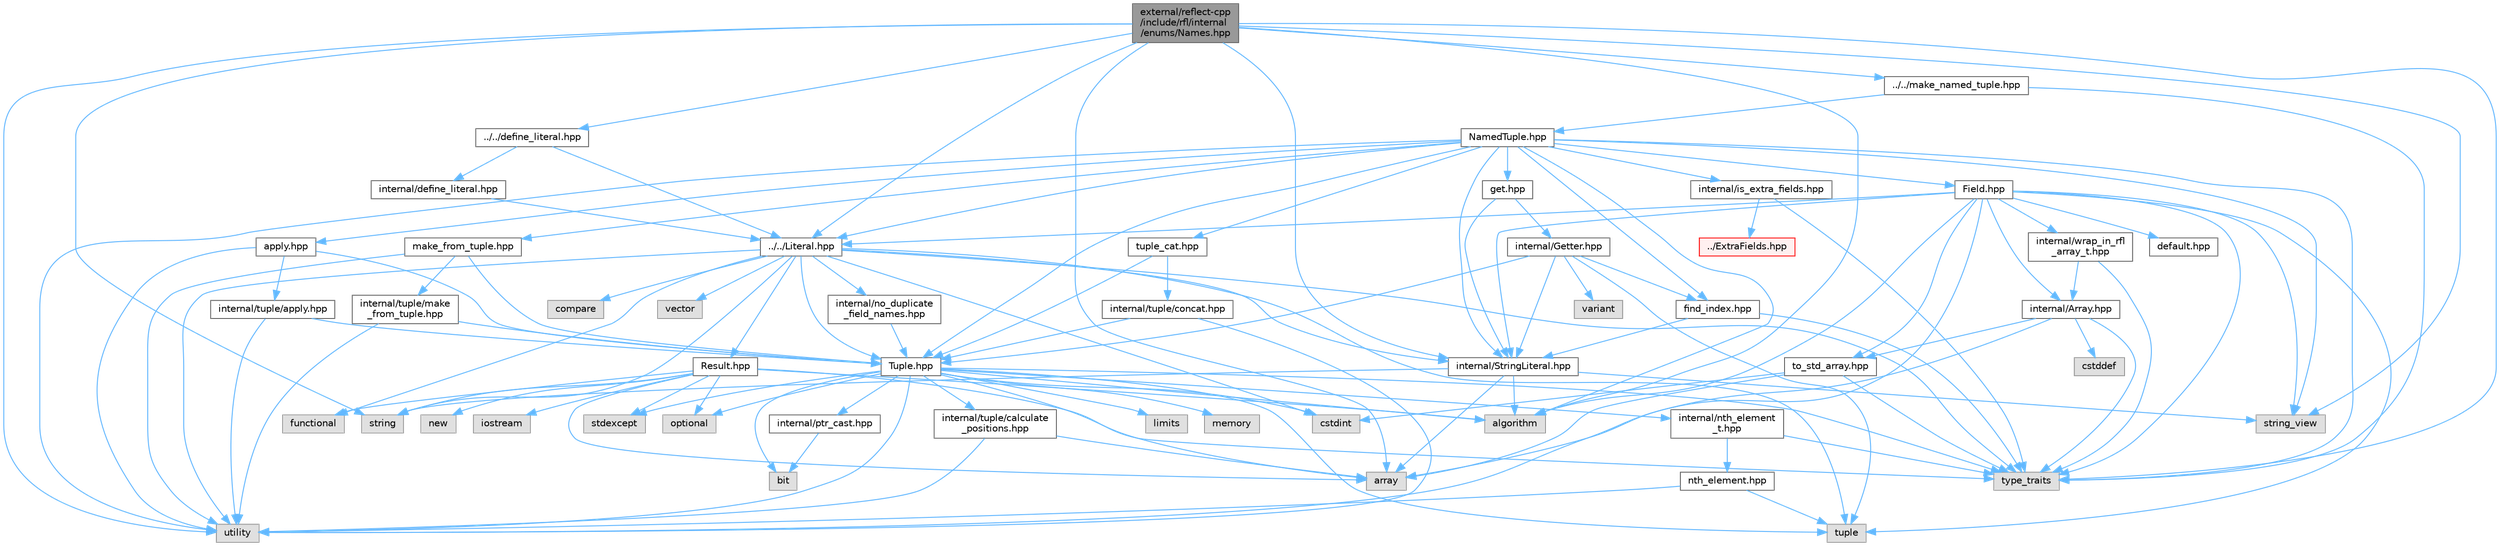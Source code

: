 digraph "external/reflect-cpp/include/rfl/internal/enums/Names.hpp"
{
 // LATEX_PDF_SIZE
  bgcolor="transparent";
  edge [fontname=Helvetica,fontsize=10,labelfontname=Helvetica,labelfontsize=10];
  node [fontname=Helvetica,fontsize=10,shape=box,height=0.2,width=0.4];
  Node1 [id="Node000001",label="external/reflect-cpp\l/include/rfl/internal\l/enums/Names.hpp",height=0.2,width=0.4,color="gray40", fillcolor="grey60", style="filled", fontcolor="black",tooltip=" "];
  Node1 -> Node2 [id="edge1_Node000001_Node000002",color="steelblue1",style="solid",tooltip=" "];
  Node2 [id="Node000002",label="algorithm",height=0.2,width=0.4,color="grey60", fillcolor="#E0E0E0", style="filled",tooltip=" "];
  Node1 -> Node3 [id="edge2_Node000001_Node000003",color="steelblue1",style="solid",tooltip=" "];
  Node3 [id="Node000003",label="array",height=0.2,width=0.4,color="grey60", fillcolor="#E0E0E0", style="filled",tooltip=" "];
  Node1 -> Node4 [id="edge3_Node000001_Node000004",color="steelblue1",style="solid",tooltip=" "];
  Node4 [id="Node000004",label="string",height=0.2,width=0.4,color="grey60", fillcolor="#E0E0E0", style="filled",tooltip=" "];
  Node1 -> Node5 [id="edge4_Node000001_Node000005",color="steelblue1",style="solid",tooltip=" "];
  Node5 [id="Node000005",label="string_view",height=0.2,width=0.4,color="grey60", fillcolor="#E0E0E0", style="filled",tooltip=" "];
  Node1 -> Node6 [id="edge5_Node000001_Node000006",color="steelblue1",style="solid",tooltip=" "];
  Node6 [id="Node000006",label="type_traits",height=0.2,width=0.4,color="grey60", fillcolor="#E0E0E0", style="filled",tooltip=" "];
  Node1 -> Node7 [id="edge6_Node000001_Node000007",color="steelblue1",style="solid",tooltip=" "];
  Node7 [id="Node000007",label="utility",height=0.2,width=0.4,color="grey60", fillcolor="#E0E0E0", style="filled",tooltip=" "];
  Node1 -> Node8 [id="edge7_Node000001_Node000008",color="steelblue1",style="solid",tooltip=" "];
  Node8 [id="Node000008",label="../../Literal.hpp",height=0.2,width=0.4,color="grey40", fillcolor="white", style="filled",URL="$_literal_8hpp.html",tooltip=" "];
  Node8 -> Node9 [id="edge8_Node000008_Node000009",color="steelblue1",style="solid",tooltip=" "];
  Node9 [id="Node000009",label="compare",height=0.2,width=0.4,color="grey60", fillcolor="#E0E0E0", style="filled",tooltip=" "];
  Node8 -> Node10 [id="edge9_Node000008_Node000010",color="steelblue1",style="solid",tooltip=" "];
  Node10 [id="Node000010",label="cstdint",height=0.2,width=0.4,color="grey60", fillcolor="#E0E0E0", style="filled",tooltip=" "];
  Node8 -> Node11 [id="edge10_Node000008_Node000011",color="steelblue1",style="solid",tooltip=" "];
  Node11 [id="Node000011",label="functional",height=0.2,width=0.4,color="grey60", fillcolor="#E0E0E0", style="filled",tooltip=" "];
  Node8 -> Node4 [id="edge11_Node000008_Node000004",color="steelblue1",style="solid",tooltip=" "];
  Node8 -> Node12 [id="edge12_Node000008_Node000012",color="steelblue1",style="solid",tooltip=" "];
  Node12 [id="Node000012",label="tuple",height=0.2,width=0.4,color="grey60", fillcolor="#E0E0E0", style="filled",tooltip=" "];
  Node8 -> Node6 [id="edge13_Node000008_Node000006",color="steelblue1",style="solid",tooltip=" "];
  Node8 -> Node7 [id="edge14_Node000008_Node000007",color="steelblue1",style="solid",tooltip=" "];
  Node8 -> Node13 [id="edge15_Node000008_Node000013",color="steelblue1",style="solid",tooltip=" "];
  Node13 [id="Node000013",label="vector",height=0.2,width=0.4,color="grey60", fillcolor="#E0E0E0", style="filled",tooltip=" "];
  Node8 -> Node14 [id="edge16_Node000008_Node000014",color="steelblue1",style="solid",tooltip=" "];
  Node14 [id="Node000014",label="Result.hpp",height=0.2,width=0.4,color="grey40", fillcolor="white", style="filled",URL="$_result_8hpp.html",tooltip=" "];
  Node14 -> Node2 [id="edge17_Node000014_Node000002",color="steelblue1",style="solid",tooltip=" "];
  Node14 -> Node3 [id="edge18_Node000014_Node000003",color="steelblue1",style="solid",tooltip=" "];
  Node14 -> Node11 [id="edge19_Node000014_Node000011",color="steelblue1",style="solid",tooltip=" "];
  Node14 -> Node15 [id="edge20_Node000014_Node000015",color="steelblue1",style="solid",tooltip=" "];
  Node15 [id="Node000015",label="iostream",height=0.2,width=0.4,color="grey60", fillcolor="#E0E0E0", style="filled",tooltip=" "];
  Node14 -> Node16 [id="edge21_Node000014_Node000016",color="steelblue1",style="solid",tooltip=" "];
  Node16 [id="Node000016",label="new",height=0.2,width=0.4,color="grey60", fillcolor="#E0E0E0", style="filled",tooltip=" "];
  Node14 -> Node17 [id="edge22_Node000014_Node000017",color="steelblue1",style="solid",tooltip=" "];
  Node17 [id="Node000017",label="optional",height=0.2,width=0.4,color="grey60", fillcolor="#E0E0E0", style="filled",tooltip=" "];
  Node14 -> Node18 [id="edge23_Node000014_Node000018",color="steelblue1",style="solid",tooltip=" "];
  Node18 [id="Node000018",label="stdexcept",height=0.2,width=0.4,color="grey60", fillcolor="#E0E0E0", style="filled",tooltip=" "];
  Node14 -> Node4 [id="edge24_Node000014_Node000004",color="steelblue1",style="solid",tooltip=" "];
  Node14 -> Node6 [id="edge25_Node000014_Node000006",color="steelblue1",style="solid",tooltip=" "];
  Node8 -> Node19 [id="edge26_Node000008_Node000019",color="steelblue1",style="solid",tooltip=" "];
  Node19 [id="Node000019",label="Tuple.hpp",height=0.2,width=0.4,color="grey40", fillcolor="white", style="filled",URL="$_tuple_8hpp.html",tooltip=" "];
  Node19 -> Node2 [id="edge27_Node000019_Node000002",color="steelblue1",style="solid",tooltip=" "];
  Node19 -> Node3 [id="edge28_Node000019_Node000003",color="steelblue1",style="solid",tooltip=" "];
  Node19 -> Node20 [id="edge29_Node000019_Node000020",color="steelblue1",style="solid",tooltip=" "];
  Node20 [id="Node000020",label="bit",height=0.2,width=0.4,color="grey60", fillcolor="#E0E0E0", style="filled",tooltip=" "];
  Node19 -> Node10 [id="edge30_Node000019_Node000010",color="steelblue1",style="solid",tooltip=" "];
  Node19 -> Node21 [id="edge31_Node000019_Node000021",color="steelblue1",style="solid",tooltip=" "];
  Node21 [id="Node000021",label="limits",height=0.2,width=0.4,color="grey60", fillcolor="#E0E0E0", style="filled",tooltip=" "];
  Node19 -> Node22 [id="edge32_Node000019_Node000022",color="steelblue1",style="solid",tooltip=" "];
  Node22 [id="Node000022",label="memory",height=0.2,width=0.4,color="grey60", fillcolor="#E0E0E0", style="filled",tooltip=" "];
  Node19 -> Node17 [id="edge33_Node000019_Node000017",color="steelblue1",style="solid",tooltip=" "];
  Node19 -> Node18 [id="edge34_Node000019_Node000018",color="steelblue1",style="solid",tooltip=" "];
  Node19 -> Node12 [id="edge35_Node000019_Node000012",color="steelblue1",style="solid",tooltip=" "];
  Node19 -> Node6 [id="edge36_Node000019_Node000006",color="steelblue1",style="solid",tooltip=" "];
  Node19 -> Node7 [id="edge37_Node000019_Node000007",color="steelblue1",style="solid",tooltip=" "];
  Node19 -> Node23 [id="edge38_Node000019_Node000023",color="steelblue1",style="solid",tooltip=" "];
  Node23 [id="Node000023",label="internal/nth_element\l_t.hpp",height=0.2,width=0.4,color="grey40", fillcolor="white", style="filled",URL="$nth__element__t_8hpp.html",tooltip=" "];
  Node23 -> Node6 [id="edge39_Node000023_Node000006",color="steelblue1",style="solid",tooltip=" "];
  Node23 -> Node24 [id="edge40_Node000023_Node000024",color="steelblue1",style="solid",tooltip=" "];
  Node24 [id="Node000024",label="nth_element.hpp",height=0.2,width=0.4,color="grey40", fillcolor="white", style="filled",URL="$nth__element_8hpp.html",tooltip=" "];
  Node24 -> Node12 [id="edge41_Node000024_Node000012",color="steelblue1",style="solid",tooltip=" "];
  Node24 -> Node7 [id="edge42_Node000024_Node000007",color="steelblue1",style="solid",tooltip=" "];
  Node19 -> Node25 [id="edge43_Node000019_Node000025",color="steelblue1",style="solid",tooltip=" "];
  Node25 [id="Node000025",label="internal/ptr_cast.hpp",height=0.2,width=0.4,color="grey40", fillcolor="white", style="filled",URL="$ptr__cast_8hpp.html",tooltip=" "];
  Node25 -> Node20 [id="edge44_Node000025_Node000020",color="steelblue1",style="solid",tooltip=" "];
  Node19 -> Node26 [id="edge45_Node000019_Node000026",color="steelblue1",style="solid",tooltip=" "];
  Node26 [id="Node000026",label="internal/tuple/calculate\l_positions.hpp",height=0.2,width=0.4,color="grey40", fillcolor="white", style="filled",URL="$calculate__positions_8hpp.html",tooltip=" "];
  Node26 -> Node3 [id="edge46_Node000026_Node000003",color="steelblue1",style="solid",tooltip=" "];
  Node26 -> Node7 [id="edge47_Node000026_Node000007",color="steelblue1",style="solid",tooltip=" "];
  Node8 -> Node27 [id="edge48_Node000008_Node000027",color="steelblue1",style="solid",tooltip=" "];
  Node27 [id="Node000027",label="internal/StringLiteral.hpp",height=0.2,width=0.4,color="grey40", fillcolor="white", style="filled",URL="$_string_literal_8hpp.html",tooltip=" "];
  Node27 -> Node2 [id="edge49_Node000027_Node000002",color="steelblue1",style="solid",tooltip=" "];
  Node27 -> Node3 [id="edge50_Node000027_Node000003",color="steelblue1",style="solid",tooltip=" "];
  Node27 -> Node4 [id="edge51_Node000027_Node000004",color="steelblue1",style="solid",tooltip=" "];
  Node27 -> Node5 [id="edge52_Node000027_Node000005",color="steelblue1",style="solid",tooltip=" "];
  Node8 -> Node28 [id="edge53_Node000008_Node000028",color="steelblue1",style="solid",tooltip=" "];
  Node28 [id="Node000028",label="internal/no_duplicate\l_field_names.hpp",height=0.2,width=0.4,color="grey40", fillcolor="white", style="filled",URL="$no__duplicate__field__names_8hpp.html",tooltip=" "];
  Node28 -> Node19 [id="edge54_Node000028_Node000019",color="steelblue1",style="solid",tooltip=" "];
  Node1 -> Node29 [id="edge55_Node000001_Node000029",color="steelblue1",style="solid",tooltip=" "];
  Node29 [id="Node000029",label="../../define_literal.hpp",height=0.2,width=0.4,color="grey40", fillcolor="white", style="filled",URL="$define__literal_8hpp.html",tooltip=" "];
  Node29 -> Node8 [id="edge56_Node000029_Node000008",color="steelblue1",style="solid",tooltip=" "];
  Node29 -> Node30 [id="edge57_Node000029_Node000030",color="steelblue1",style="solid",tooltip=" "];
  Node30 [id="Node000030",label="internal/define_literal.hpp",height=0.2,width=0.4,color="grey40", fillcolor="white", style="filled",URL="$internal_2define__literal_8hpp.html",tooltip=" "];
  Node30 -> Node8 [id="edge58_Node000030_Node000008",color="steelblue1",style="solid",tooltip=" "];
  Node1 -> Node31 [id="edge59_Node000001_Node000031",color="steelblue1",style="solid",tooltip=" "];
  Node31 [id="Node000031",label="../../make_named_tuple.hpp",height=0.2,width=0.4,color="grey40", fillcolor="white", style="filled",URL="$make__named__tuple_8hpp.html",tooltip=" "];
  Node31 -> Node6 [id="edge60_Node000031_Node000006",color="steelblue1",style="solid",tooltip=" "];
  Node31 -> Node32 [id="edge61_Node000031_Node000032",color="steelblue1",style="solid",tooltip=" "];
  Node32 [id="Node000032",label="NamedTuple.hpp",height=0.2,width=0.4,color="grey40", fillcolor="white", style="filled",URL="$_named_tuple_8hpp.html",tooltip=" "];
  Node32 -> Node2 [id="edge62_Node000032_Node000002",color="steelblue1",style="solid",tooltip=" "];
  Node32 -> Node5 [id="edge63_Node000032_Node000005",color="steelblue1",style="solid",tooltip=" "];
  Node32 -> Node6 [id="edge64_Node000032_Node000006",color="steelblue1",style="solid",tooltip=" "];
  Node32 -> Node7 [id="edge65_Node000032_Node000007",color="steelblue1",style="solid",tooltip=" "];
  Node32 -> Node33 [id="edge66_Node000032_Node000033",color="steelblue1",style="solid",tooltip=" "];
  Node33 [id="Node000033",label="Field.hpp",height=0.2,width=0.4,color="grey40", fillcolor="white", style="filled",URL="$_field_8hpp.html",tooltip=" "];
  Node33 -> Node2 [id="edge67_Node000033_Node000002",color="steelblue1",style="solid",tooltip=" "];
  Node33 -> Node5 [id="edge68_Node000033_Node000005",color="steelblue1",style="solid",tooltip=" "];
  Node33 -> Node12 [id="edge69_Node000033_Node000012",color="steelblue1",style="solid",tooltip=" "];
  Node33 -> Node6 [id="edge70_Node000033_Node000006",color="steelblue1",style="solid",tooltip=" "];
  Node33 -> Node7 [id="edge71_Node000033_Node000007",color="steelblue1",style="solid",tooltip=" "];
  Node33 -> Node8 [id="edge72_Node000033_Node000008",color="steelblue1",style="solid",tooltip=" "];
  Node33 -> Node34 [id="edge73_Node000033_Node000034",color="steelblue1",style="solid",tooltip=" "];
  Node34 [id="Node000034",label="default.hpp",height=0.2,width=0.4,color="grey40", fillcolor="white", style="filled",URL="$default_8hpp.html",tooltip=" "];
  Node33 -> Node35 [id="edge74_Node000033_Node000035",color="steelblue1",style="solid",tooltip=" "];
  Node35 [id="Node000035",label="internal/Array.hpp",height=0.2,width=0.4,color="grey40", fillcolor="white", style="filled",URL="$_array_8hpp.html",tooltip=" "];
  Node35 -> Node3 [id="edge75_Node000035_Node000003",color="steelblue1",style="solid",tooltip=" "];
  Node35 -> Node36 [id="edge76_Node000035_Node000036",color="steelblue1",style="solid",tooltip=" "];
  Node36 [id="Node000036",label="cstddef",height=0.2,width=0.4,color="grey60", fillcolor="#E0E0E0", style="filled",tooltip=" "];
  Node35 -> Node6 [id="edge77_Node000035_Node000006",color="steelblue1",style="solid",tooltip=" "];
  Node35 -> Node37 [id="edge78_Node000035_Node000037",color="steelblue1",style="solid",tooltip=" "];
  Node37 [id="Node000037",label="to_std_array.hpp",height=0.2,width=0.4,color="grey40", fillcolor="white", style="filled",URL="$to__std__array_8hpp.html",tooltip=" "];
  Node37 -> Node3 [id="edge79_Node000037_Node000003",color="steelblue1",style="solid",tooltip=" "];
  Node37 -> Node10 [id="edge80_Node000037_Node000010",color="steelblue1",style="solid",tooltip=" "];
  Node37 -> Node6 [id="edge81_Node000037_Node000006",color="steelblue1",style="solid",tooltip=" "];
  Node33 -> Node27 [id="edge82_Node000033_Node000027",color="steelblue1",style="solid",tooltip=" "];
  Node33 -> Node37 [id="edge83_Node000033_Node000037",color="steelblue1",style="solid",tooltip=" "];
  Node33 -> Node38 [id="edge84_Node000033_Node000038",color="steelblue1",style="solid",tooltip=" "];
  Node38 [id="Node000038",label="internal/wrap_in_rfl\l_array_t.hpp",height=0.2,width=0.4,color="grey40", fillcolor="white", style="filled",URL="$wrap__in__rfl__array__t_8hpp.html",tooltip=" "];
  Node38 -> Node6 [id="edge85_Node000038_Node000006",color="steelblue1",style="solid",tooltip=" "];
  Node38 -> Node35 [id="edge86_Node000038_Node000035",color="steelblue1",style="solid",tooltip=" "];
  Node32 -> Node8 [id="edge87_Node000032_Node000008",color="steelblue1",style="solid",tooltip=" "];
  Node32 -> Node19 [id="edge88_Node000032_Node000019",color="steelblue1",style="solid",tooltip=" "];
  Node32 -> Node39 [id="edge89_Node000032_Node000039",color="steelblue1",style="solid",tooltip=" "];
  Node39 [id="Node000039",label="apply.hpp",height=0.2,width=0.4,color="grey40", fillcolor="white", style="filled",URL="$apply_8hpp.html",tooltip=" "];
  Node39 -> Node7 [id="edge90_Node000039_Node000007",color="steelblue1",style="solid",tooltip=" "];
  Node39 -> Node19 [id="edge91_Node000039_Node000019",color="steelblue1",style="solid",tooltip=" "];
  Node39 -> Node40 [id="edge92_Node000039_Node000040",color="steelblue1",style="solid",tooltip=" "];
  Node40 [id="Node000040",label="internal/tuple/apply.hpp",height=0.2,width=0.4,color="grey40", fillcolor="white", style="filled",URL="$internal_2tuple_2apply_8hpp.html",tooltip=" "];
  Node40 -> Node7 [id="edge93_Node000040_Node000007",color="steelblue1",style="solid",tooltip=" "];
  Node40 -> Node19 [id="edge94_Node000040_Node000019",color="steelblue1",style="solid",tooltip=" "];
  Node32 -> Node41 [id="edge95_Node000032_Node000041",color="steelblue1",style="solid",tooltip=" "];
  Node41 [id="Node000041",label="get.hpp",height=0.2,width=0.4,color="grey40", fillcolor="white", style="filled",URL="$get_8hpp.html",tooltip=" "];
  Node41 -> Node42 [id="edge96_Node000041_Node000042",color="steelblue1",style="solid",tooltip=" "];
  Node42 [id="Node000042",label="internal/Getter.hpp",height=0.2,width=0.4,color="grey40", fillcolor="white", style="filled",URL="$_getter_8hpp.html",tooltip=" "];
  Node42 -> Node12 [id="edge97_Node000042_Node000012",color="steelblue1",style="solid",tooltip=" "];
  Node42 -> Node43 [id="edge98_Node000042_Node000043",color="steelblue1",style="solid",tooltip=" "];
  Node43 [id="Node000043",label="variant",height=0.2,width=0.4,color="grey60", fillcolor="#E0E0E0", style="filled",tooltip=" "];
  Node42 -> Node19 [id="edge99_Node000042_Node000019",color="steelblue1",style="solid",tooltip=" "];
  Node42 -> Node27 [id="edge100_Node000042_Node000027",color="steelblue1",style="solid",tooltip=" "];
  Node42 -> Node44 [id="edge101_Node000042_Node000044",color="steelblue1",style="solid",tooltip=" "];
  Node44 [id="Node000044",label="find_index.hpp",height=0.2,width=0.4,color="grey40", fillcolor="white", style="filled",URL="$find__index_8hpp.html",tooltip=" "];
  Node44 -> Node6 [id="edge102_Node000044_Node000006",color="steelblue1",style="solid",tooltip=" "];
  Node44 -> Node27 [id="edge103_Node000044_Node000027",color="steelblue1",style="solid",tooltip=" "];
  Node41 -> Node27 [id="edge104_Node000041_Node000027",color="steelblue1",style="solid",tooltip=" "];
  Node32 -> Node27 [id="edge105_Node000032_Node000027",color="steelblue1",style="solid",tooltip=" "];
  Node32 -> Node44 [id="edge106_Node000032_Node000044",color="steelblue1",style="solid",tooltip=" "];
  Node32 -> Node45 [id="edge107_Node000032_Node000045",color="steelblue1",style="solid",tooltip=" "];
  Node45 [id="Node000045",label="internal/is_extra_fields.hpp",height=0.2,width=0.4,color="grey40", fillcolor="white", style="filled",URL="$is__extra__fields_8hpp.html",tooltip=" "];
  Node45 -> Node6 [id="edge108_Node000045_Node000006",color="steelblue1",style="solid",tooltip=" "];
  Node45 -> Node46 [id="edge109_Node000045_Node000046",color="steelblue1",style="solid",tooltip=" "];
  Node46 [id="Node000046",label="../ExtraFields.hpp",height=0.2,width=0.4,color="red", fillcolor="#FFF0F0", style="filled",URL="$_extra_fields_8hpp.html",tooltip=" "];
  Node32 -> Node48 [id="edge110_Node000032_Node000048",color="steelblue1",style="solid",tooltip=" "];
  Node48 [id="Node000048",label="make_from_tuple.hpp",height=0.2,width=0.4,color="grey40", fillcolor="white", style="filled",URL="$make__from__tuple_8hpp.html",tooltip=" "];
  Node48 -> Node7 [id="edge111_Node000048_Node000007",color="steelblue1",style="solid",tooltip=" "];
  Node48 -> Node19 [id="edge112_Node000048_Node000019",color="steelblue1",style="solid",tooltip=" "];
  Node48 -> Node49 [id="edge113_Node000048_Node000049",color="steelblue1",style="solid",tooltip=" "];
  Node49 [id="Node000049",label="internal/tuple/make\l_from_tuple.hpp",height=0.2,width=0.4,color="grey40", fillcolor="white", style="filled",URL="$internal_2tuple_2make__from__tuple_8hpp.html",tooltip=" "];
  Node49 -> Node7 [id="edge114_Node000049_Node000007",color="steelblue1",style="solid",tooltip=" "];
  Node49 -> Node19 [id="edge115_Node000049_Node000019",color="steelblue1",style="solid",tooltip=" "];
  Node32 -> Node50 [id="edge116_Node000032_Node000050",color="steelblue1",style="solid",tooltip=" "];
  Node50 [id="Node000050",label="tuple_cat.hpp",height=0.2,width=0.4,color="grey40", fillcolor="white", style="filled",URL="$tuple__cat_8hpp.html",tooltip=" "];
  Node50 -> Node19 [id="edge117_Node000050_Node000019",color="steelblue1",style="solid",tooltip=" "];
  Node50 -> Node51 [id="edge118_Node000050_Node000051",color="steelblue1",style="solid",tooltip=" "];
  Node51 [id="Node000051",label="internal/tuple/concat.hpp",height=0.2,width=0.4,color="grey40", fillcolor="white", style="filled",URL="$concat_8hpp.html",tooltip=" "];
  Node51 -> Node7 [id="edge119_Node000051_Node000007",color="steelblue1",style="solid",tooltip=" "];
  Node51 -> Node19 [id="edge120_Node000051_Node000019",color="steelblue1",style="solid",tooltip=" "];
  Node1 -> Node27 [id="edge121_Node000001_Node000027",color="steelblue1",style="solid",tooltip=" "];
}
